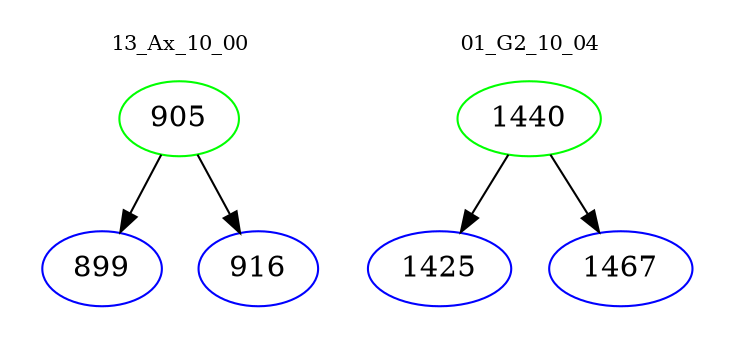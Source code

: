 digraph{
subgraph cluster_0 {
color = white
label = "13_Ax_10_00";
fontsize=10;
T0_905 [label="905", color="green"]
T0_905 -> T0_899 [color="black"]
T0_899 [label="899", color="blue"]
T0_905 -> T0_916 [color="black"]
T0_916 [label="916", color="blue"]
}
subgraph cluster_1 {
color = white
label = "01_G2_10_04";
fontsize=10;
T1_1440 [label="1440", color="green"]
T1_1440 -> T1_1425 [color="black"]
T1_1425 [label="1425", color="blue"]
T1_1440 -> T1_1467 [color="black"]
T1_1467 [label="1467", color="blue"]
}
}
